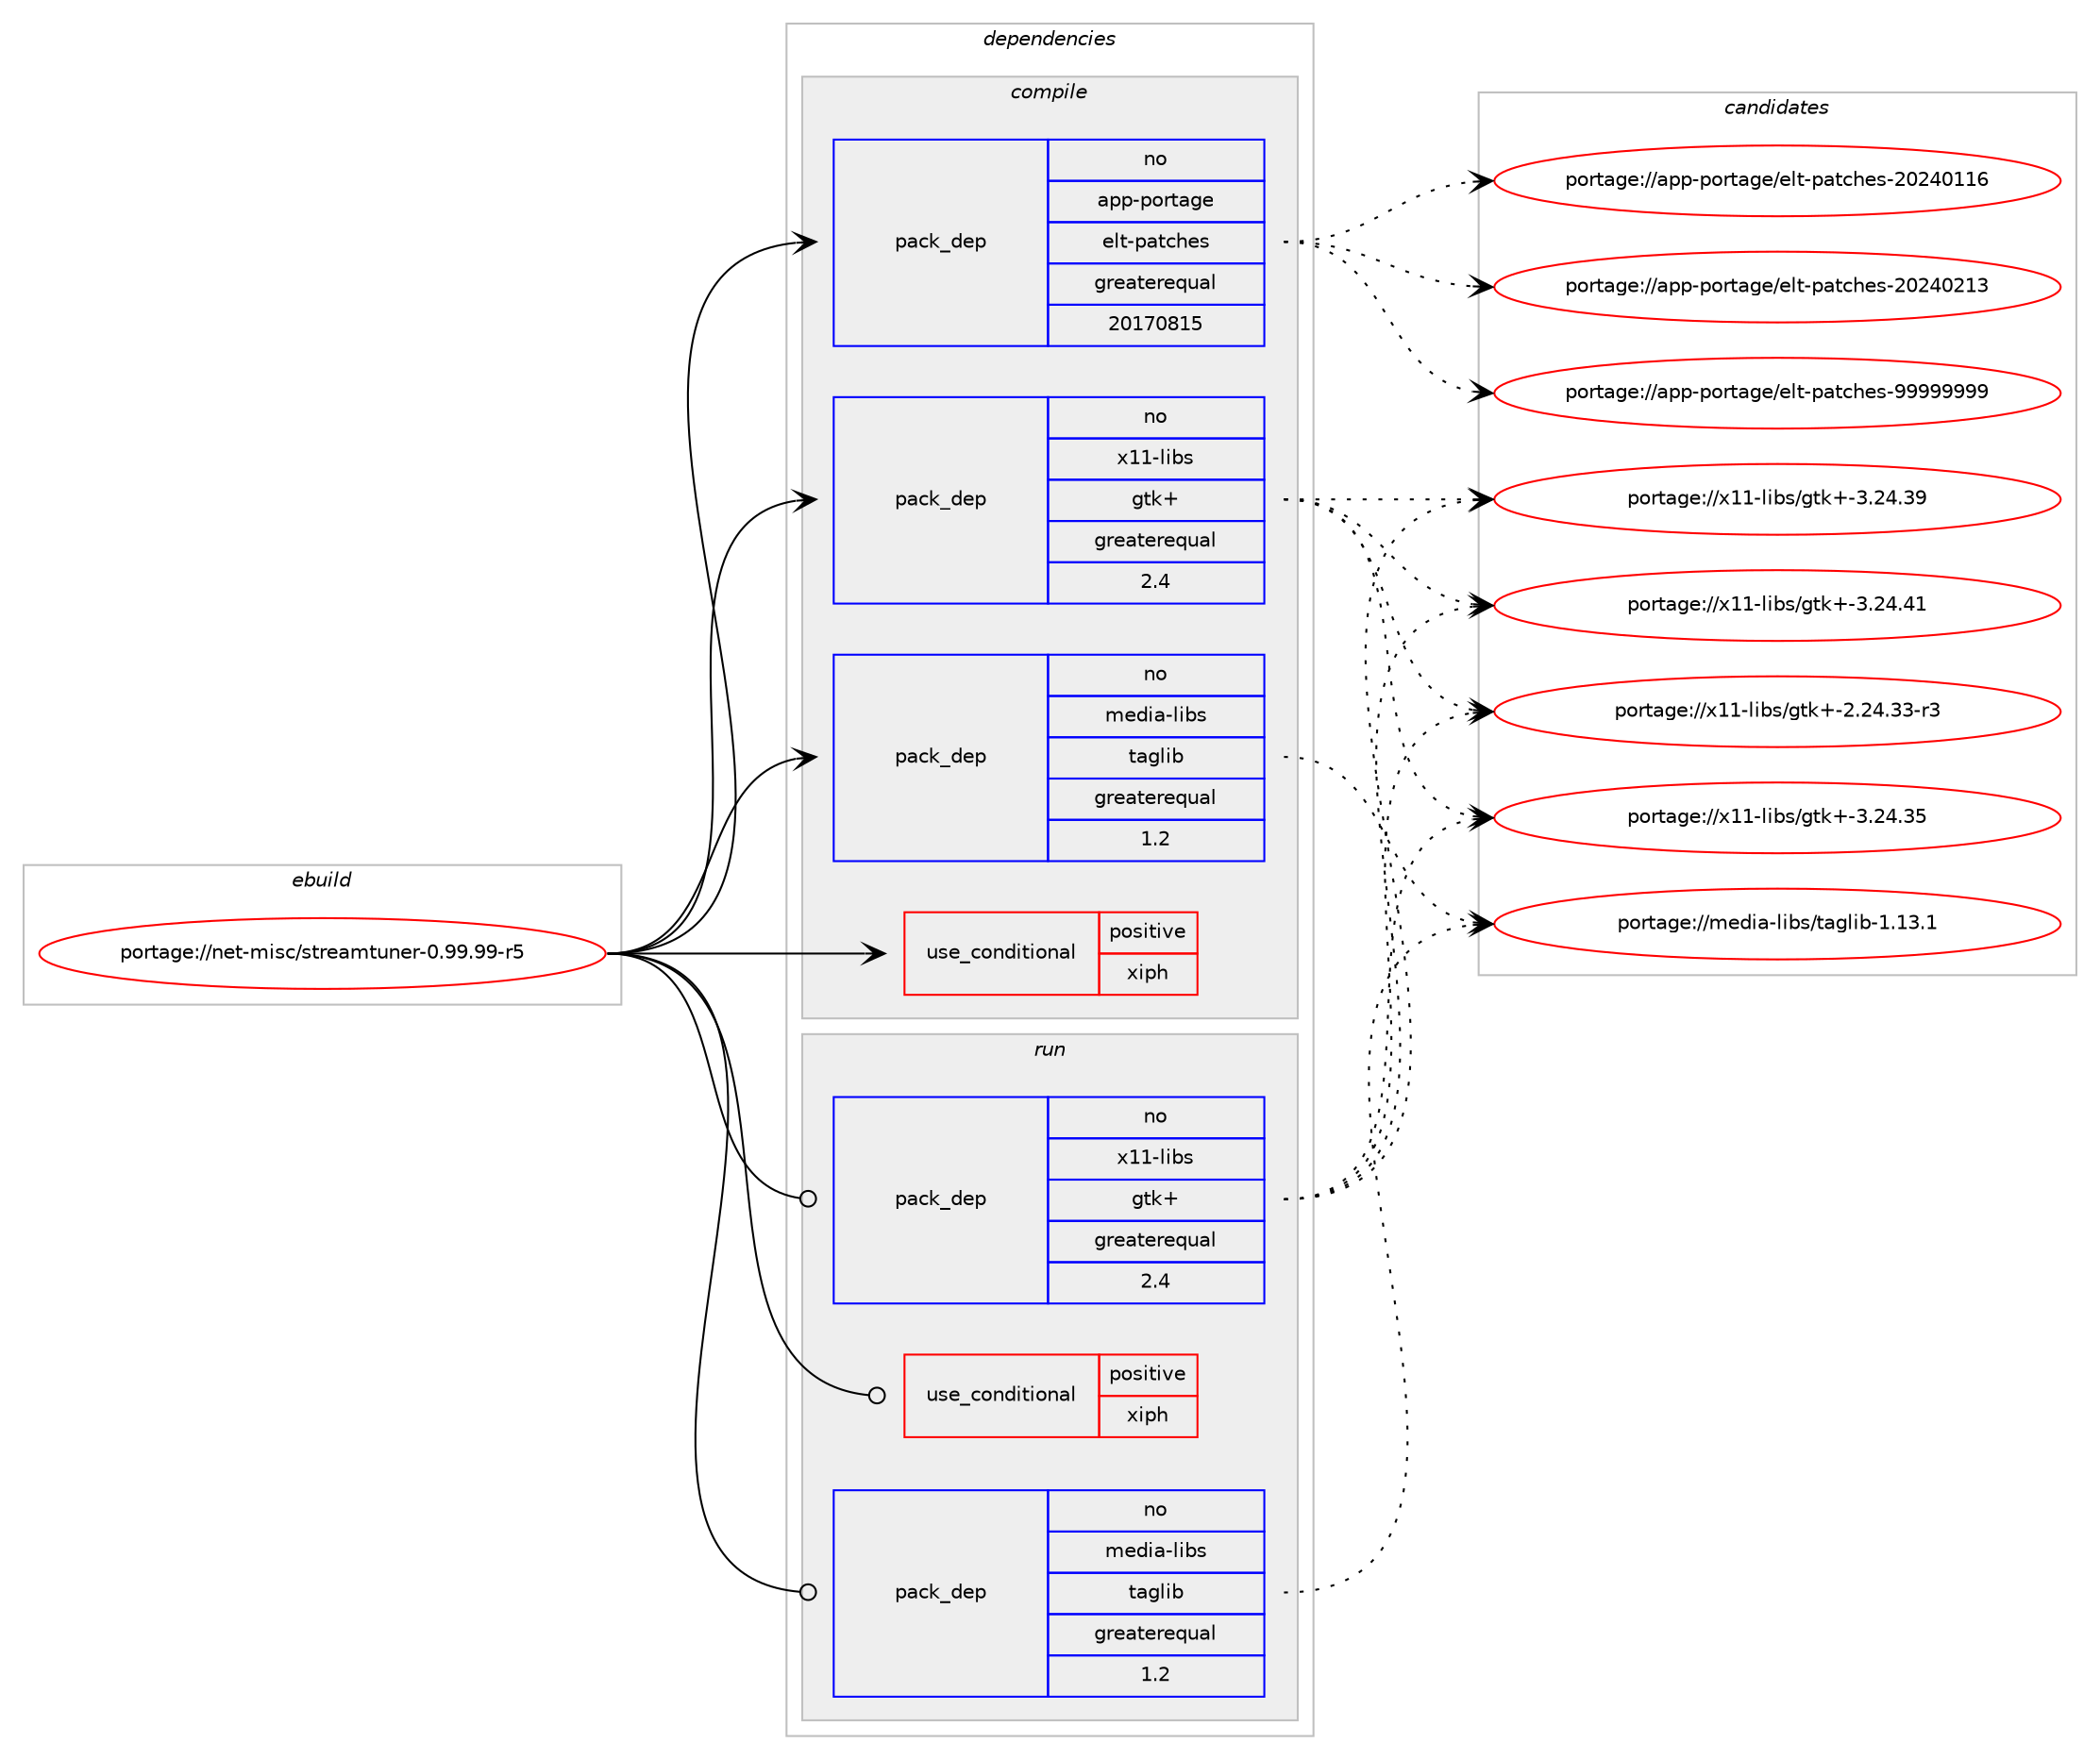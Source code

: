 digraph prolog {

# *************
# Graph options
# *************

newrank=true;
concentrate=true;
compound=true;
graph [rankdir=LR,fontname=Helvetica,fontsize=10,ranksep=1.5];#, ranksep=2.5, nodesep=0.2];
edge  [arrowhead=vee];
node  [fontname=Helvetica,fontsize=10];

# **********
# The ebuild
# **********

subgraph cluster_leftcol {
color=gray;
rank=same;
label=<<i>ebuild</i>>;
id [label="portage://net-misc/streamtuner-0.99.99-r5", color=red, width=4, href="../net-misc/streamtuner-0.99.99-r5.svg"];
}

# ****************
# The dependencies
# ****************

subgraph cluster_midcol {
color=gray;
label=<<i>dependencies</i>>;
subgraph cluster_compile {
fillcolor="#eeeeee";
style=filled;
label=<<i>compile</i>>;
subgraph cond3382 {
dependency4476 [label=<<TABLE BORDER="0" CELLBORDER="1" CELLSPACING="0" CELLPADDING="4"><TR><TD ROWSPAN="3" CELLPADDING="10">use_conditional</TD></TR><TR><TD>positive</TD></TR><TR><TD>xiph</TD></TR></TABLE>>, shape=none, color=red];
# *** BEGIN UNKNOWN DEPENDENCY TYPE (TODO) ***
# dependency4476 -> package_dependency(portage://net-misc/streamtuner-0.99.99-r5,install,no,dev-libs,libxml2,none,[,,],[slot(2)],[])
# *** END UNKNOWN DEPENDENCY TYPE (TODO) ***

}
id:e -> dependency4476:w [weight=20,style="solid",arrowhead="vee"];
# *** BEGIN UNKNOWN DEPENDENCY TYPE (TODO) ***
# id -> package_dependency(portage://net-misc/streamtuner-0.99.99-r5,install,no,app-arch,xz-utils,none,[,,],[],[])
# *** END UNKNOWN DEPENDENCY TYPE (TODO) ***

subgraph pack1052 {
dependency4477 [label=<<TABLE BORDER="0" CELLBORDER="1" CELLSPACING="0" CELLPADDING="4" WIDTH="220"><TR><TD ROWSPAN="6" CELLPADDING="30">pack_dep</TD></TR><TR><TD WIDTH="110">no</TD></TR><TR><TD>app-portage</TD></TR><TR><TD>elt-patches</TD></TR><TR><TD>greaterequal</TD></TR><TR><TD>20170815</TD></TR></TABLE>>, shape=none, color=blue];
}
id:e -> dependency4477:w [weight=20,style="solid",arrowhead="vee"];
# *** BEGIN UNKNOWN DEPENDENCY TYPE (TODO) ***
# id -> package_dependency(portage://net-misc/streamtuner-0.99.99-r5,install,no,dev-build,gtk-doc-am,none,[,,],[],[])
# *** END UNKNOWN DEPENDENCY TYPE (TODO) ***

# *** BEGIN UNKNOWN DEPENDENCY TYPE (TODO) ***
# id -> package_dependency(portage://net-misc/streamtuner-0.99.99-r5,install,no,dev-util,desktop-file-utils,none,[,,],[],[])
# *** END UNKNOWN DEPENDENCY TYPE (TODO) ***

subgraph pack1053 {
dependency4478 [label=<<TABLE BORDER="0" CELLBORDER="1" CELLSPACING="0" CELLPADDING="4" WIDTH="220"><TR><TD ROWSPAN="6" CELLPADDING="30">pack_dep</TD></TR><TR><TD WIDTH="110">no</TD></TR><TR><TD>media-libs</TD></TR><TR><TD>taglib</TD></TR><TR><TD>greaterequal</TD></TR><TR><TD>1.2</TD></TR></TABLE>>, shape=none, color=blue];
}
id:e -> dependency4478:w [weight=20,style="solid",arrowhead="vee"];
# *** BEGIN UNKNOWN DEPENDENCY TYPE (TODO) ***
# id -> package_dependency(portage://net-misc/streamtuner-0.99.99-r5,install,no,net-misc,curl,none,[,,],[],[])
# *** END UNKNOWN DEPENDENCY TYPE (TODO) ***

# *** BEGIN UNKNOWN DEPENDENCY TYPE (TODO) ***
# id -> package_dependency(portage://net-misc/streamtuner-0.99.99-r5,install,no,virtual,pkgconfig,none,[,,],[],[])
# *** END UNKNOWN DEPENDENCY TYPE (TODO) ***

subgraph pack1054 {
dependency4479 [label=<<TABLE BORDER="0" CELLBORDER="1" CELLSPACING="0" CELLPADDING="4" WIDTH="220"><TR><TD ROWSPAN="6" CELLPADDING="30">pack_dep</TD></TR><TR><TD WIDTH="110">no</TD></TR><TR><TD>x11-libs</TD></TR><TR><TD>gtk+</TD></TR><TR><TD>greaterequal</TD></TR><TR><TD>2.4</TD></TR></TABLE>>, shape=none, color=blue];
}
id:e -> dependency4479:w [weight=20,style="solid",arrowhead="vee"];
# *** BEGIN UNKNOWN DEPENDENCY TYPE (TODO) ***
# id -> package_dependency(portage://net-misc/streamtuner-0.99.99-r5,install,no,x11-misc,shared-mime-info,none,[,,],[],[])
# *** END UNKNOWN DEPENDENCY TYPE (TODO) ***

# *** BEGIN UNKNOWN DEPENDENCY TYPE (TODO) ***
# id -> package_dependency(portage://net-misc/streamtuner-0.99.99-r5,install,no,x11-misc,xdg-utils,none,[,,],[],[])
# *** END UNKNOWN DEPENDENCY TYPE (TODO) ***

}
subgraph cluster_compileandrun {
fillcolor="#eeeeee";
style=filled;
label=<<i>compile and run</i>>;
}
subgraph cluster_run {
fillcolor="#eeeeee";
style=filled;
label=<<i>run</i>>;
subgraph cond3383 {
dependency4480 [label=<<TABLE BORDER="0" CELLBORDER="1" CELLSPACING="0" CELLPADDING="4"><TR><TD ROWSPAN="3" CELLPADDING="10">use_conditional</TD></TR><TR><TD>positive</TD></TR><TR><TD>xiph</TD></TR></TABLE>>, shape=none, color=red];
# *** BEGIN UNKNOWN DEPENDENCY TYPE (TODO) ***
# dependency4480 -> package_dependency(portage://net-misc/streamtuner-0.99.99-r5,run,no,dev-libs,libxml2,none,[,,],[slot(2)],[])
# *** END UNKNOWN DEPENDENCY TYPE (TODO) ***

}
id:e -> dependency4480:w [weight=20,style="solid",arrowhead="odot"];
subgraph pack1055 {
dependency4481 [label=<<TABLE BORDER="0" CELLBORDER="1" CELLSPACING="0" CELLPADDING="4" WIDTH="220"><TR><TD ROWSPAN="6" CELLPADDING="30">pack_dep</TD></TR><TR><TD WIDTH="110">no</TD></TR><TR><TD>media-libs</TD></TR><TR><TD>taglib</TD></TR><TR><TD>greaterequal</TD></TR><TR><TD>1.2</TD></TR></TABLE>>, shape=none, color=blue];
}
id:e -> dependency4481:w [weight=20,style="solid",arrowhead="odot"];
# *** BEGIN UNKNOWN DEPENDENCY TYPE (TODO) ***
# id -> package_dependency(portage://net-misc/streamtuner-0.99.99-r5,run,no,net-misc,curl,none,[,,],[],[])
# *** END UNKNOWN DEPENDENCY TYPE (TODO) ***

subgraph pack1056 {
dependency4482 [label=<<TABLE BORDER="0" CELLBORDER="1" CELLSPACING="0" CELLPADDING="4" WIDTH="220"><TR><TD ROWSPAN="6" CELLPADDING="30">pack_dep</TD></TR><TR><TD WIDTH="110">no</TD></TR><TR><TD>x11-libs</TD></TR><TR><TD>gtk+</TD></TR><TR><TD>greaterequal</TD></TR><TR><TD>2.4</TD></TR></TABLE>>, shape=none, color=blue];
}
id:e -> dependency4482:w [weight=20,style="solid",arrowhead="odot"];
# *** BEGIN UNKNOWN DEPENDENCY TYPE (TODO) ***
# id -> package_dependency(portage://net-misc/streamtuner-0.99.99-r5,run,no,x11-misc,xdg-utils,none,[,,],[],[])
# *** END UNKNOWN DEPENDENCY TYPE (TODO) ***

}
}

# **************
# The candidates
# **************

subgraph cluster_choices {
rank=same;
color=gray;
label=<<i>candidates</i>>;

subgraph choice1052 {
color=black;
nodesep=1;
choice97112112451121111141169710310147101108116451129711699104101115455048505248494954 [label="portage://app-portage/elt-patches-20240116", color=red, width=4,href="../app-portage/elt-patches-20240116.svg"];
choice97112112451121111141169710310147101108116451129711699104101115455048505248504951 [label="portage://app-portage/elt-patches-20240213", color=red, width=4,href="../app-portage/elt-patches-20240213.svg"];
choice97112112451121111141169710310147101108116451129711699104101115455757575757575757 [label="portage://app-portage/elt-patches-99999999", color=red, width=4,href="../app-portage/elt-patches-99999999.svg"];
dependency4477:e -> choice97112112451121111141169710310147101108116451129711699104101115455048505248494954:w [style=dotted,weight="100"];
dependency4477:e -> choice97112112451121111141169710310147101108116451129711699104101115455048505248504951:w [style=dotted,weight="100"];
dependency4477:e -> choice97112112451121111141169710310147101108116451129711699104101115455757575757575757:w [style=dotted,weight="100"];
}
subgraph choice1053 {
color=black;
nodesep=1;
choice10910110010597451081059811547116971031081059845494649514649 [label="portage://media-libs/taglib-1.13.1", color=red, width=4,href="../media-libs/taglib-1.13.1.svg"];
dependency4478:e -> choice10910110010597451081059811547116971031081059845494649514649:w [style=dotted,weight="100"];
}
subgraph choice1054 {
color=black;
nodesep=1;
choice12049494510810598115471031161074345504650524651514511451 [label="portage://x11-libs/gtk+-2.24.33-r3", color=red, width=4,href="../x11-libs/gtk+-2.24.33-r3.svg"];
choice1204949451081059811547103116107434551465052465153 [label="portage://x11-libs/gtk+-3.24.35", color=red, width=4,href="../x11-libs/gtk+-3.24.35.svg"];
choice1204949451081059811547103116107434551465052465157 [label="portage://x11-libs/gtk+-3.24.39", color=red, width=4,href="../x11-libs/gtk+-3.24.39.svg"];
choice1204949451081059811547103116107434551465052465249 [label="portage://x11-libs/gtk+-3.24.41", color=red, width=4,href="../x11-libs/gtk+-3.24.41.svg"];
dependency4479:e -> choice12049494510810598115471031161074345504650524651514511451:w [style=dotted,weight="100"];
dependency4479:e -> choice1204949451081059811547103116107434551465052465153:w [style=dotted,weight="100"];
dependency4479:e -> choice1204949451081059811547103116107434551465052465157:w [style=dotted,weight="100"];
dependency4479:e -> choice1204949451081059811547103116107434551465052465249:w [style=dotted,weight="100"];
}
subgraph choice1055 {
color=black;
nodesep=1;
choice10910110010597451081059811547116971031081059845494649514649 [label="portage://media-libs/taglib-1.13.1", color=red, width=4,href="../media-libs/taglib-1.13.1.svg"];
dependency4481:e -> choice10910110010597451081059811547116971031081059845494649514649:w [style=dotted,weight="100"];
}
subgraph choice1056 {
color=black;
nodesep=1;
choice12049494510810598115471031161074345504650524651514511451 [label="portage://x11-libs/gtk+-2.24.33-r3", color=red, width=4,href="../x11-libs/gtk+-2.24.33-r3.svg"];
choice1204949451081059811547103116107434551465052465153 [label="portage://x11-libs/gtk+-3.24.35", color=red, width=4,href="../x11-libs/gtk+-3.24.35.svg"];
choice1204949451081059811547103116107434551465052465157 [label="portage://x11-libs/gtk+-3.24.39", color=red, width=4,href="../x11-libs/gtk+-3.24.39.svg"];
choice1204949451081059811547103116107434551465052465249 [label="portage://x11-libs/gtk+-3.24.41", color=red, width=4,href="../x11-libs/gtk+-3.24.41.svg"];
dependency4482:e -> choice12049494510810598115471031161074345504650524651514511451:w [style=dotted,weight="100"];
dependency4482:e -> choice1204949451081059811547103116107434551465052465153:w [style=dotted,weight="100"];
dependency4482:e -> choice1204949451081059811547103116107434551465052465157:w [style=dotted,weight="100"];
dependency4482:e -> choice1204949451081059811547103116107434551465052465249:w [style=dotted,weight="100"];
}
}

}
